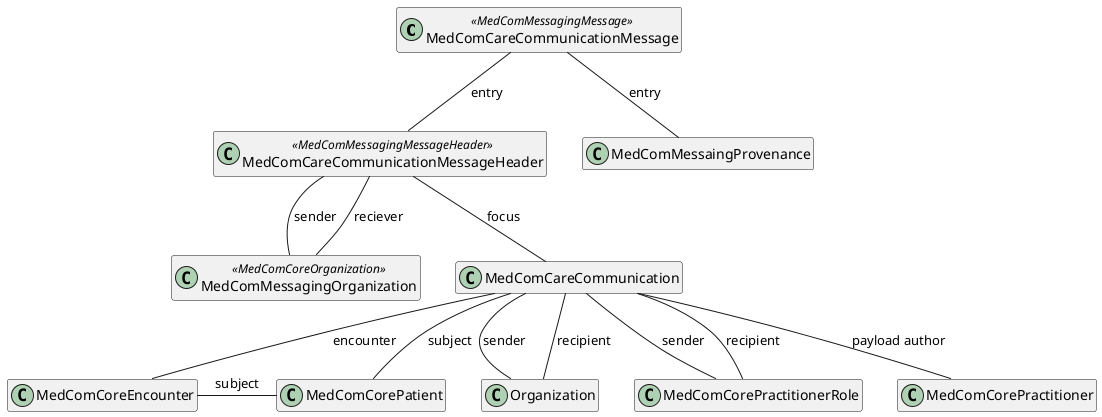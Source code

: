 @startuml CareCommunication

hide empty members

class "MedComCareCommunicationMessage" as message <<MedComMessagingMessage>>
class "MedComCareCommunicationMessageHeader" as messageheader <<MedComMessagingMessageHeader>>
class "MedComMessaingProvenance" as provenance
class "MedComMessagingOrganization" as messagingOrganization <<MedComCoreOrganization>>
class "MedComCareCommunication" as communication
class "MedComCorePatient" as patient
class "MedComCoreEncounter" as encounter
class "Organization" as recipientOrganization 
class "MedComCorePractitionerRole" as recipientRole
class "MedComCorePractitioner" as author

message -- messageheader : "entry"
message -- provenance : "entry"
messageheader -- messagingOrganization : "sender"
messageheader -- messagingOrganization : "reciever"
messageheader -- communication : "focus"
communication -- encounter : "encounter"
communication -- patient : "subject"
communication -- recipientOrganization : "sender"
communication -- recipientRole : "sender"
communication -- recipientOrganization : "recipient"
communication -- recipientRole : "recipient"
communication -- author : "payload author"

encounter -patient :"subject"
@enduml